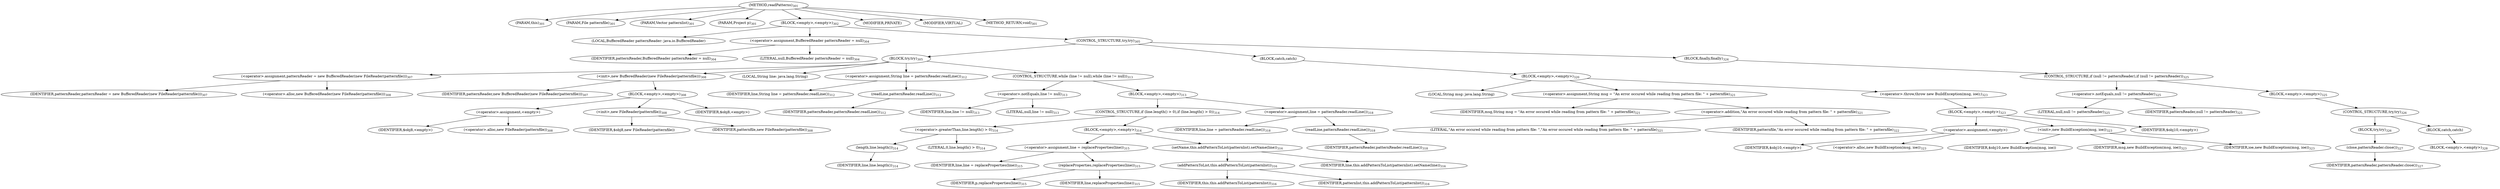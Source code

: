 digraph "readPatterns" {  
"638" [label = <(METHOD,readPatterns)<SUB>301</SUB>> ]
"80" [label = <(PARAM,this)<SUB>301</SUB>> ]
"639" [label = <(PARAM,File patternfile)<SUB>301</SUB>> ]
"640" [label = <(PARAM,Vector patternlist)<SUB>301</SUB>> ]
"641" [label = <(PARAM,Project p)<SUB>301</SUB>> ]
"642" [label = <(BLOCK,&lt;empty&gt;,&lt;empty&gt;)<SUB>302</SUB>> ]
"78" [label = <(LOCAL,BufferedReader patternReader: java.io.BufferedReader)> ]
"643" [label = <(&lt;operator&gt;.assignment,BufferedReader patternReader = null)<SUB>304</SUB>> ]
"644" [label = <(IDENTIFIER,patternReader,BufferedReader patternReader = null)<SUB>304</SUB>> ]
"645" [label = <(LITERAL,null,BufferedReader patternReader = null)<SUB>304</SUB>> ]
"646" [label = <(CONTROL_STRUCTURE,try,try)<SUB>305</SUB>> ]
"647" [label = <(BLOCK,try,try)<SUB>305</SUB>> ]
"648" [label = <(&lt;operator&gt;.assignment,patternReader = new BufferedReader(new FileReader(patternfile)))<SUB>307</SUB>> ]
"649" [label = <(IDENTIFIER,patternReader,patternReader = new BufferedReader(new FileReader(patternfile)))<SUB>307</SUB>> ]
"650" [label = <(&lt;operator&gt;.alloc,new BufferedReader(new FileReader(patternfile)))<SUB>308</SUB>> ]
"651" [label = <(&lt;init&gt;,new BufferedReader(new FileReader(patternfile)))<SUB>308</SUB>> ]
"77" [label = <(IDENTIFIER,patternReader,new BufferedReader(new FileReader(patternfile)))<SUB>307</SUB>> ]
"652" [label = <(BLOCK,&lt;empty&gt;,&lt;empty&gt;)<SUB>308</SUB>> ]
"653" [label = <(&lt;operator&gt;.assignment,&lt;empty&gt;)> ]
"654" [label = <(IDENTIFIER,$obj8,&lt;empty&gt;)> ]
"655" [label = <(&lt;operator&gt;.alloc,new FileReader(patternfile))<SUB>308</SUB>> ]
"656" [label = <(&lt;init&gt;,new FileReader(patternfile))<SUB>308</SUB>> ]
"657" [label = <(IDENTIFIER,$obj8,new FileReader(patternfile))> ]
"658" [label = <(IDENTIFIER,patternfile,new FileReader(patternfile))<SUB>308</SUB>> ]
"659" [label = <(IDENTIFIER,$obj8,&lt;empty&gt;)> ]
"660" [label = <(LOCAL,String line: java.lang.String)> ]
"661" [label = <(&lt;operator&gt;.assignment,String line = patternReader.readLine())<SUB>312</SUB>> ]
"662" [label = <(IDENTIFIER,line,String line = patternReader.readLine())<SUB>312</SUB>> ]
"663" [label = <(readLine,patternReader.readLine())<SUB>312</SUB>> ]
"664" [label = <(IDENTIFIER,patternReader,patternReader.readLine())<SUB>312</SUB>> ]
"665" [label = <(CONTROL_STRUCTURE,while (line != null),while (line != null))<SUB>313</SUB>> ]
"666" [label = <(&lt;operator&gt;.notEquals,line != null)<SUB>313</SUB>> ]
"667" [label = <(IDENTIFIER,line,line != null)<SUB>313</SUB>> ]
"668" [label = <(LITERAL,null,line != null)<SUB>313</SUB>> ]
"669" [label = <(BLOCK,&lt;empty&gt;,&lt;empty&gt;)<SUB>313</SUB>> ]
"670" [label = <(CONTROL_STRUCTURE,if (line.length() &gt; 0),if (line.length() &gt; 0))<SUB>314</SUB>> ]
"671" [label = <(&lt;operator&gt;.greaterThan,line.length() &gt; 0)<SUB>314</SUB>> ]
"672" [label = <(length,line.length())<SUB>314</SUB>> ]
"673" [label = <(IDENTIFIER,line,line.length())<SUB>314</SUB>> ]
"674" [label = <(LITERAL,0,line.length() &gt; 0)<SUB>314</SUB>> ]
"675" [label = <(BLOCK,&lt;empty&gt;,&lt;empty&gt;)<SUB>314</SUB>> ]
"676" [label = <(&lt;operator&gt;.assignment,line = replaceProperties(line))<SUB>315</SUB>> ]
"677" [label = <(IDENTIFIER,line,line = replaceProperties(line))<SUB>315</SUB>> ]
"678" [label = <(replaceProperties,replaceProperties(line))<SUB>315</SUB>> ]
"679" [label = <(IDENTIFIER,p,replaceProperties(line))<SUB>315</SUB>> ]
"680" [label = <(IDENTIFIER,line,replaceProperties(line))<SUB>315</SUB>> ]
"681" [label = <(setName,this.addPatternToList(patternlist).setName(line))<SUB>316</SUB>> ]
"682" [label = <(addPatternToList,this.addPatternToList(patternlist))<SUB>316</SUB>> ]
"79" [label = <(IDENTIFIER,this,this.addPatternToList(patternlist))<SUB>316</SUB>> ]
"683" [label = <(IDENTIFIER,patternlist,this.addPatternToList(patternlist))<SUB>316</SUB>> ]
"684" [label = <(IDENTIFIER,line,this.addPatternToList(patternlist).setName(line))<SUB>316</SUB>> ]
"685" [label = <(&lt;operator&gt;.assignment,line = patternReader.readLine())<SUB>318</SUB>> ]
"686" [label = <(IDENTIFIER,line,line = patternReader.readLine())<SUB>318</SUB>> ]
"687" [label = <(readLine,patternReader.readLine())<SUB>318</SUB>> ]
"688" [label = <(IDENTIFIER,patternReader,patternReader.readLine())<SUB>318</SUB>> ]
"689" [label = <(BLOCK,catch,catch)> ]
"690" [label = <(BLOCK,&lt;empty&gt;,&lt;empty&gt;)<SUB>320</SUB>> ]
"691" [label = <(LOCAL,String msg: java.lang.String)> ]
"692" [label = <(&lt;operator&gt;.assignment,String msg = &quot;An error occured while reading from pattern file: &quot; + patternfile)<SUB>321</SUB>> ]
"693" [label = <(IDENTIFIER,msg,String msg = &quot;An error occured while reading from pattern file: &quot; + patternfile)<SUB>321</SUB>> ]
"694" [label = <(&lt;operator&gt;.addition,&quot;An error occured while reading from pattern file: &quot; + patternfile)<SUB>321</SUB>> ]
"695" [label = <(LITERAL,&quot;An error occured while reading from pattern file: &quot;,&quot;An error occured while reading from pattern file: &quot; + patternfile)<SUB>321</SUB>> ]
"696" [label = <(IDENTIFIER,patternfile,&quot;An error occured while reading from pattern file: &quot; + patternfile)<SUB>322</SUB>> ]
"697" [label = <(&lt;operator&gt;.throw,throw new BuildException(msg, ioe);)<SUB>323</SUB>> ]
"698" [label = <(BLOCK,&lt;empty&gt;,&lt;empty&gt;)<SUB>323</SUB>> ]
"699" [label = <(&lt;operator&gt;.assignment,&lt;empty&gt;)> ]
"700" [label = <(IDENTIFIER,$obj10,&lt;empty&gt;)> ]
"701" [label = <(&lt;operator&gt;.alloc,new BuildException(msg, ioe))<SUB>323</SUB>> ]
"702" [label = <(&lt;init&gt;,new BuildException(msg, ioe))<SUB>323</SUB>> ]
"703" [label = <(IDENTIFIER,$obj10,new BuildException(msg, ioe))> ]
"704" [label = <(IDENTIFIER,msg,new BuildException(msg, ioe))<SUB>323</SUB>> ]
"705" [label = <(IDENTIFIER,ioe,new BuildException(msg, ioe))<SUB>323</SUB>> ]
"706" [label = <(IDENTIFIER,$obj10,&lt;empty&gt;)> ]
"707" [label = <(BLOCK,finally,finally)<SUB>324</SUB>> ]
"708" [label = <(CONTROL_STRUCTURE,if (null != patternReader),if (null != patternReader))<SUB>325</SUB>> ]
"709" [label = <(&lt;operator&gt;.notEquals,null != patternReader)<SUB>325</SUB>> ]
"710" [label = <(LITERAL,null,null != patternReader)<SUB>325</SUB>> ]
"711" [label = <(IDENTIFIER,patternReader,null != patternReader)<SUB>325</SUB>> ]
"712" [label = <(BLOCK,&lt;empty&gt;,&lt;empty&gt;)<SUB>325</SUB>> ]
"713" [label = <(CONTROL_STRUCTURE,try,try)<SUB>326</SUB>> ]
"714" [label = <(BLOCK,try,try)<SUB>326</SUB>> ]
"715" [label = <(close,patternReader.close())<SUB>327</SUB>> ]
"716" [label = <(IDENTIFIER,patternReader,patternReader.close())<SUB>327</SUB>> ]
"717" [label = <(BLOCK,catch,catch)> ]
"718" [label = <(BLOCK,&lt;empty&gt;,&lt;empty&gt;)<SUB>328</SUB>> ]
"719" [label = <(MODIFIER,PRIVATE)> ]
"720" [label = <(MODIFIER,VIRTUAL)> ]
"721" [label = <(METHOD_RETURN,void)<SUB>301</SUB>> ]
  "638" -> "80" 
  "638" -> "639" 
  "638" -> "640" 
  "638" -> "641" 
  "638" -> "642" 
  "638" -> "719" 
  "638" -> "720" 
  "638" -> "721" 
  "642" -> "78" 
  "642" -> "643" 
  "642" -> "646" 
  "643" -> "644" 
  "643" -> "645" 
  "646" -> "647" 
  "646" -> "689" 
  "646" -> "707" 
  "647" -> "648" 
  "647" -> "651" 
  "647" -> "660" 
  "647" -> "661" 
  "647" -> "665" 
  "648" -> "649" 
  "648" -> "650" 
  "651" -> "77" 
  "651" -> "652" 
  "652" -> "653" 
  "652" -> "656" 
  "652" -> "659" 
  "653" -> "654" 
  "653" -> "655" 
  "656" -> "657" 
  "656" -> "658" 
  "661" -> "662" 
  "661" -> "663" 
  "663" -> "664" 
  "665" -> "666" 
  "665" -> "669" 
  "666" -> "667" 
  "666" -> "668" 
  "669" -> "670" 
  "669" -> "685" 
  "670" -> "671" 
  "670" -> "675" 
  "671" -> "672" 
  "671" -> "674" 
  "672" -> "673" 
  "675" -> "676" 
  "675" -> "681" 
  "676" -> "677" 
  "676" -> "678" 
  "678" -> "679" 
  "678" -> "680" 
  "681" -> "682" 
  "681" -> "684" 
  "682" -> "79" 
  "682" -> "683" 
  "685" -> "686" 
  "685" -> "687" 
  "687" -> "688" 
  "689" -> "690" 
  "690" -> "691" 
  "690" -> "692" 
  "690" -> "697" 
  "692" -> "693" 
  "692" -> "694" 
  "694" -> "695" 
  "694" -> "696" 
  "697" -> "698" 
  "698" -> "699" 
  "698" -> "702" 
  "698" -> "706" 
  "699" -> "700" 
  "699" -> "701" 
  "702" -> "703" 
  "702" -> "704" 
  "702" -> "705" 
  "707" -> "708" 
  "708" -> "709" 
  "708" -> "712" 
  "709" -> "710" 
  "709" -> "711" 
  "712" -> "713" 
  "713" -> "714" 
  "713" -> "717" 
  "714" -> "715" 
  "715" -> "716" 
  "717" -> "718" 
}
